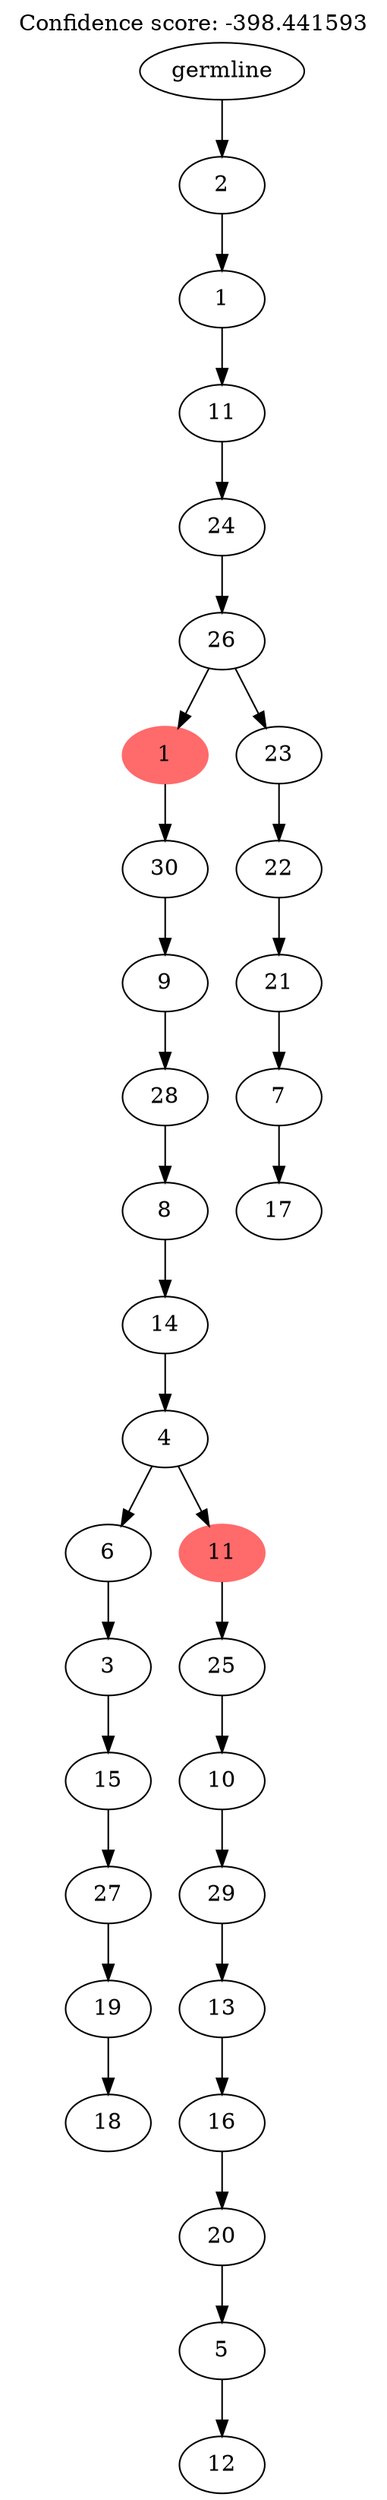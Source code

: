 digraph g {
	"31" -> "32";
	"32" [label="18"];
	"30" -> "31";
	"31" [label="19"];
	"29" -> "30";
	"30" [label="27"];
	"28" -> "29";
	"29" [label="15"];
	"27" -> "28";
	"28" [label="3"];
	"25" -> "26";
	"26" [label="12"];
	"24" -> "25";
	"25" [label="5"];
	"23" -> "24";
	"24" [label="20"];
	"22" -> "23";
	"23" [label="16"];
	"21" -> "22";
	"22" [label="13"];
	"20" -> "21";
	"21" [label="29"];
	"19" -> "20";
	"20" [label="10"];
	"18" -> "19";
	"19" [label="25"];
	"17" -> "18";
	"18" [color=indianred1, style=filled, label="11"];
	"17" -> "27";
	"27" [label="6"];
	"16" -> "17";
	"17" [label="4"];
	"15" -> "16";
	"16" [label="14"];
	"14" -> "15";
	"15" [label="8"];
	"13" -> "14";
	"14" [label="28"];
	"12" -> "13";
	"13" [label="9"];
	"11" -> "12";
	"12" [label="30"];
	"9" -> "10";
	"10" [label="17"];
	"8" -> "9";
	"9" [label="7"];
	"7" -> "8";
	"8" [label="21"];
	"6" -> "7";
	"7" [label="22"];
	"5" -> "6";
	"6" [label="23"];
	"5" -> "11";
	"11" [color=indianred1, style=filled, label="1"];
	"4" -> "5";
	"5" [label="26"];
	"3" -> "4";
	"4" [label="24"];
	"2" -> "3";
	"3" [label="11"];
	"1" -> "2";
	"2" [label="1"];
	"0" -> "1";
	"1" [label="2"];
	"0" [label="germline"];
	labelloc="t";
	label="Confidence score: -398.441593";
}
